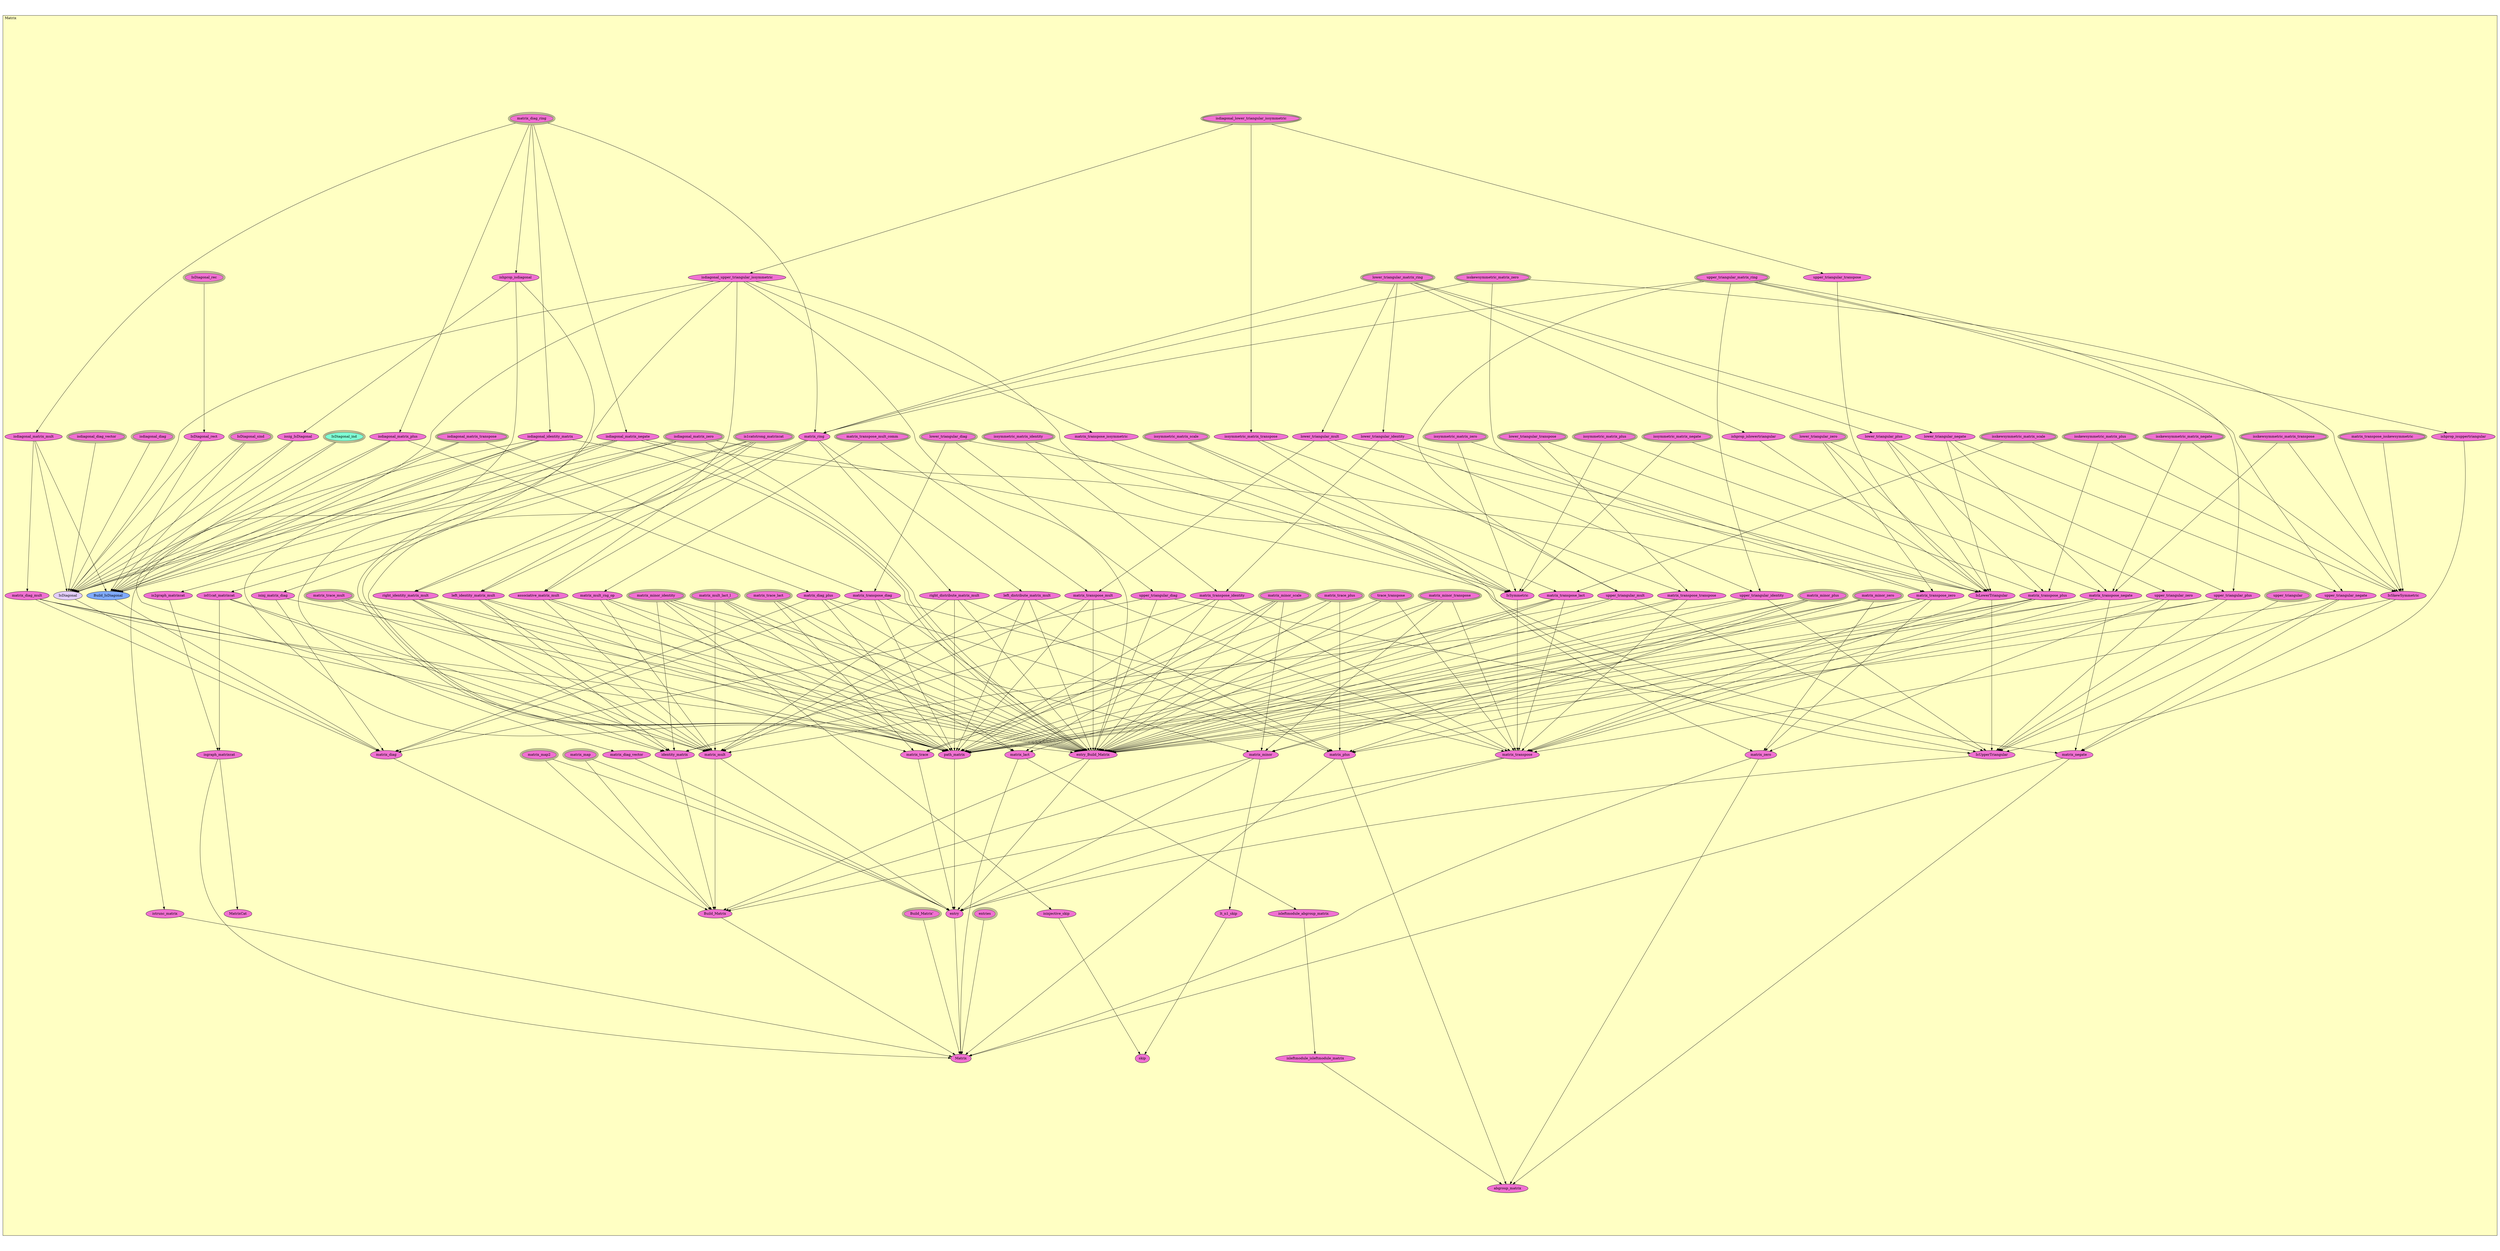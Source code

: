 digraph HoTT_Algebra_Rings_Matrix {
  graph [ratio=0.5]
  node [style=filled]
Matrix_is1catstrong_matrixcat [label="is1catstrong_matrixcat", URL=<Matrix.html#is1catstrong_matrixcat>, peripheries=3, fillcolor="#F070D1"] ;
Matrix_is2graph_matrixcat [label="is2graph_matrixcat", URL=<Matrix.html#is2graph_matrixcat>, fillcolor="#F070D1"] ;
Matrix_is01cat_matrixcat [label="is01cat_matrixcat", URL=<Matrix.html#is01cat_matrixcat>, fillcolor="#F070D1"] ;
Matrix_isgraph_matrixcat [label="isgraph_matrixcat", URL=<Matrix.html#isgraph_matrixcat>, fillcolor="#F070D1"] ;
Matrix_MatrixCat [label="MatrixCat", URL=<Matrix.html#MatrixCat>, fillcolor="#F070D1"] ;
Matrix_isskewsymmetric_matrix_plus [label="isskewsymmetric_matrix_plus", URL=<Matrix.html#isskewsymmetric_matrix_plus>, peripheries=3, fillcolor="#F070D1"] ;
Matrix_isskewsymmetric_matrix_transpose [label="isskewsymmetric_matrix_transpose", URL=<Matrix.html#isskewsymmetric_matrix_transpose>, peripheries=3, fillcolor="#F070D1"] ;
Matrix_isskewsymmetric_matrix_scale [label="isskewsymmetric_matrix_scale", URL=<Matrix.html#isskewsymmetric_matrix_scale>, peripheries=3, fillcolor="#F070D1"] ;
Matrix_isskewsymmetric_matrix_negate [label="isskewsymmetric_matrix_negate", URL=<Matrix.html#isskewsymmetric_matrix_negate>, peripheries=3, fillcolor="#F070D1"] ;
Matrix_isskewsymmetric_matrix_zero [label="isskewsymmetric_matrix_zero", URL=<Matrix.html#isskewsymmetric_matrix_zero>, peripheries=3, fillcolor="#F070D1"] ;
Matrix_matrix_transpose_isskewsymmetric [label="matrix_transpose_isskewsymmetric", URL=<Matrix.html#matrix_transpose_isskewsymmetric>, peripheries=3, fillcolor="#F070D1"] ;
Matrix_IsSkewSymmetric [label="IsSkewSymmetric", URL=<Matrix.html#IsSkewSymmetric>, fillcolor="#F070D1"] ;
Matrix_isdiagonal_lower_triangular_issymmetric [label="isdiagonal_lower_triangular_issymmetric", URL=<Matrix.html#isdiagonal_lower_triangular_issymmetric>, peripheries=3, fillcolor="#F070D1"] ;
Matrix_isdiagonal_upper_triangular_issymmetric [label="isdiagonal_upper_triangular_issymmetric", URL=<Matrix.html#isdiagonal_upper_triangular_issymmetric>, fillcolor="#F070D1"] ;
Matrix_issymmetric_matrix_transpose [label="issymmetric_matrix_transpose", URL=<Matrix.html#issymmetric_matrix_transpose>, fillcolor="#F070D1"] ;
Matrix_issymmetric_matrix_scale [label="issymmetric_matrix_scale", URL=<Matrix.html#issymmetric_matrix_scale>, peripheries=3, fillcolor="#F070D1"] ;
Matrix_issymmetric_matrix_negate [label="issymmetric_matrix_negate", URL=<Matrix.html#issymmetric_matrix_negate>, peripheries=3, fillcolor="#F070D1"] ;
Matrix_issymmetric_matrix_plus [label="issymmetric_matrix_plus", URL=<Matrix.html#issymmetric_matrix_plus>, peripheries=3, fillcolor="#F070D1"] ;
Matrix_issymmetric_matrix_identity [label="issymmetric_matrix_identity", URL=<Matrix.html#issymmetric_matrix_identity>, peripheries=3, fillcolor="#F070D1"] ;
Matrix_issymmetric_matrix_zero [label="issymmetric_matrix_zero", URL=<Matrix.html#issymmetric_matrix_zero>, peripheries=3, fillcolor="#F070D1"] ;
Matrix_matrix_transpose_issymmetric [label="matrix_transpose_issymmetric", URL=<Matrix.html#matrix_transpose_issymmetric>, fillcolor="#F070D1"] ;
Matrix_IsSymmetric [label="IsSymmetric", URL=<Matrix.html#IsSymmetric>, fillcolor="#F070D1"] ;
Matrix_lower_triangular_matrix_ring [label="lower_triangular_matrix_ring", URL=<Matrix.html#lower_triangular_matrix_ring>, peripheries=3, fillcolor="#F070D1"] ;
Matrix_upper_triangular_matrix_ring [label="upper_triangular_matrix_ring", URL=<Matrix.html#upper_triangular_matrix_ring>, peripheries=3, fillcolor="#F070D1"] ;
Matrix_lower_triangular_diag [label="lower_triangular_diag", URL=<Matrix.html#lower_triangular_diag>, peripheries=3, fillcolor="#F070D1"] ;
Matrix_upper_triangular_diag [label="upper_triangular_diag", URL=<Matrix.html#upper_triangular_diag>, fillcolor="#F070D1"] ;
Matrix_lower_triangular_identity [label="lower_triangular_identity", URL=<Matrix.html#lower_triangular_identity>, fillcolor="#F070D1"] ;
Matrix_upper_triangular_identity [label="upper_triangular_identity", URL=<Matrix.html#upper_triangular_identity>, fillcolor="#F070D1"] ;
Matrix_lower_triangular_zero [label="lower_triangular_zero", URL=<Matrix.html#lower_triangular_zero>, peripheries=3, fillcolor="#F070D1"] ;
Matrix_upper_triangular_zero [label="upper_triangular_zero", URL=<Matrix.html#upper_triangular_zero>, fillcolor="#F070D1"] ;
Matrix_lower_triangular_mult [label="lower_triangular_mult", URL=<Matrix.html#lower_triangular_mult>, fillcolor="#F070D1"] ;
Matrix_upper_triangular_mult [label="upper_triangular_mult", URL=<Matrix.html#upper_triangular_mult>, fillcolor="#F070D1"] ;
Matrix_lower_triangular_negate [label="lower_triangular_negate", URL=<Matrix.html#lower_triangular_negate>, fillcolor="#F070D1"] ;
Matrix_upper_triangular_negate [label="upper_triangular_negate", URL=<Matrix.html#upper_triangular_negate>, fillcolor="#F070D1"] ;
Matrix_lower_triangular_plus [label="lower_triangular_plus", URL=<Matrix.html#lower_triangular_plus>, fillcolor="#F070D1"] ;
Matrix_upper_triangular_plus [label="upper_triangular_plus", URL=<Matrix.html#upper_triangular_plus>, fillcolor="#F070D1"] ;
Matrix_lower_triangular_transpose [label="lower_triangular_transpose", URL=<Matrix.html#lower_triangular_transpose>, peripheries=3, fillcolor="#F070D1"] ;
Matrix_ishprop_islowertriangular [label="ishprop_islowertriangular", URL=<Matrix.html#ishprop_islowertriangular>, fillcolor="#F070D1"] ;
Matrix_upper_triangular_transpose [label="upper_triangular_transpose", URL=<Matrix.html#upper_triangular_transpose>, fillcolor="#F070D1"] ;
Matrix_IsLowerTriangular [label="IsLowerTriangular", URL=<Matrix.html#IsLowerTriangular>, fillcolor="#F070D1"] ;
Matrix_ishprop_isuppertriangular [label="ishprop_isuppertriangular", URL=<Matrix.html#ishprop_isuppertriangular>, fillcolor="#F070D1"] ;
Matrix_upper_triangular [label="upper_triangular", URL=<Matrix.html#upper_triangular>, peripheries=3, fillcolor="#F070D1"] ;
Matrix_IsUpperTriangular [label="IsUpperTriangular", URL=<Matrix.html#IsUpperTriangular>, fillcolor="#F070D1"] ;
Matrix_matrix_minor_transpose [label="matrix_minor_transpose", URL=<Matrix.html#matrix_minor_transpose>, peripheries=3, fillcolor="#F070D1"] ;
Matrix_matrix_minor_scale [label="matrix_minor_scale", URL=<Matrix.html#matrix_minor_scale>, peripheries=3, fillcolor="#F070D1"] ;
Matrix_matrix_minor_plus [label="matrix_minor_plus", URL=<Matrix.html#matrix_minor_plus>, peripheries=3, fillcolor="#F070D1"] ;
Matrix_matrix_minor_identity [label="matrix_minor_identity", URL=<Matrix.html#matrix_minor_identity>, peripheries=3, fillcolor="#F070D1"] ;
Matrix_matrix_minor_zero [label="matrix_minor_zero", URL=<Matrix.html#matrix_minor_zero>, peripheries=3, fillcolor="#F070D1"] ;
Matrix_matrix_minor [label="matrix_minor", URL=<Matrix.html#matrix_minor>, fillcolor="#F070D1"] ;
Matrix_lt_n1_skip [label="lt_n1_skip", URL=<Matrix.html#lt_n1_skip>, fillcolor="#F070D1"] ;
Matrix_isinjective_skip [label="isinjective_skip", URL=<Matrix.html#isinjective_skip>, fillcolor="#F070D1"] ;
Matrix_skip [label="skip", URL=<Matrix.html#skip>, fillcolor="#F070D1"] ;
Matrix_trace_transpose [label="trace_transpose", URL=<Matrix.html#trace_transpose>, peripheries=3, fillcolor="#F070D1"] ;
Matrix_matrix_trace_mult [label="matrix_trace_mult", URL=<Matrix.html#matrix_trace_mult>, peripheries=3, fillcolor="#F070D1"] ;
Matrix_matrix_trace_lact [label="matrix_trace_lact", URL=<Matrix.html#matrix_trace_lact>, peripheries=3, fillcolor="#F070D1"] ;
Matrix_matrix_trace_plus [label="matrix_trace_plus", URL=<Matrix.html#matrix_trace_plus>, peripheries=3, fillcolor="#F070D1"] ;
Matrix_matrix_trace [label="matrix_trace", URL=<Matrix.html#matrix_trace>, fillcolor="#F070D1"] ;
Matrix_matrix_diag_ring [label="matrix_diag_ring", URL=<Matrix.html#matrix_diag_ring>, peripheries=3, fillcolor="#F070D1"] ;
Matrix_matrix_diag_vector [label="matrix_diag_vector", URL=<Matrix.html#matrix_diag_vector>, fillcolor="#F070D1"] ;
Matrix_isdiagonal_matrix_transpose [label="isdiagonal_matrix_transpose", URL=<Matrix.html#isdiagonal_matrix_transpose>, peripheries=3, fillcolor="#F070D1"] ;
Matrix_isdiagonal_matrix_mult [label="isdiagonal_matrix_mult", URL=<Matrix.html#isdiagonal_matrix_mult>, fillcolor="#F070D1"] ;
Matrix_isdiagonal_matrix_negate [label="isdiagonal_matrix_negate", URL=<Matrix.html#isdiagonal_matrix_negate>, fillcolor="#F070D1"] ;
Matrix_isdiagonal_matrix_plus [label="isdiagonal_matrix_plus", URL=<Matrix.html#isdiagonal_matrix_plus>, fillcolor="#F070D1"] ;
Matrix_isdiagonal_identity_matrix [label="isdiagonal_identity_matrix", URL=<Matrix.html#isdiagonal_identity_matrix>, fillcolor="#F070D1"] ;
Matrix_isdiagonal_matrix_zero [label="isdiagonal_matrix_zero", URL=<Matrix.html#isdiagonal_matrix_zero>, peripheries=3, fillcolor="#F070D1"] ;
Matrix_ishprop_isdiagonal [label="ishprop_isdiagonal", URL=<Matrix.html#ishprop_isdiagonal>, fillcolor="#F070D1"] ;
Matrix_issig_IsDiagonal [label="issig_IsDiagonal", URL=<Matrix.html#issig_IsDiagonal>, fillcolor="#F070D1"] ;
Matrix_isdiagonal_diag [label="isdiagonal_diag", URL=<Matrix.html#isdiagonal_diag>, peripheries=3, fillcolor="#F070D1"] ;
Matrix_isdiagonal_diag_vector [label="isdiagonal_diag_vector", URL=<Matrix.html#isdiagonal_diag_vector>, peripheries=3, fillcolor="#F070D1"] ;
Matrix_IsDiagonal_sind [label="IsDiagonal_sind", URL=<Matrix.html#IsDiagonal_sind>, peripheries=3, fillcolor="#F070D1"] ;
Matrix_IsDiagonal_rec [label="IsDiagonal_rec", URL=<Matrix.html#IsDiagonal_rec>, peripheries=3, fillcolor="#F070D1"] ;
Matrix_IsDiagonal_ind [label="IsDiagonal_ind", URL=<Matrix.html#IsDiagonal_ind>, peripheries=3, fillcolor="#7FFFD4"] ;
Matrix_IsDiagonal_rect [label="IsDiagonal_rect", URL=<Matrix.html#IsDiagonal_rect>, fillcolor="#F070D1"] ;
Matrix_Build_IsDiagonal [label="Build_IsDiagonal", URL=<Matrix.html#Build_IsDiagonal>, fillcolor="#7FAAFF"] ;
Matrix_IsDiagonal [label="IsDiagonal", URL=<Matrix.html#IsDiagonal>, fillcolor="#E2CDFA"] ;
Matrix_isinj_matrix_diag [label="isinj_matrix_diag", URL=<Matrix.html#isinj_matrix_diag>, fillcolor="#F070D1"] ;
Matrix_matrix_transpose_diag [label="matrix_transpose_diag", URL=<Matrix.html#matrix_transpose_diag>, fillcolor="#F070D1"] ;
Matrix_matrix_diag_mult [label="matrix_diag_mult", URL=<Matrix.html#matrix_diag_mult>, fillcolor="#F070D1"] ;
Matrix_matrix_diag_plus [label="matrix_diag_plus", URL=<Matrix.html#matrix_diag_plus>, fillcolor="#F070D1"] ;
Matrix_matrix_diag [label="matrix_diag", URL=<Matrix.html#matrix_diag>, fillcolor="#F070D1"] ;
Matrix_matrix_transpose_identity [label="matrix_transpose_identity", URL=<Matrix.html#matrix_transpose_identity>, fillcolor="#F070D1"] ;
Matrix_matrix_transpose_zero [label="matrix_transpose_zero", URL=<Matrix.html#matrix_transpose_zero>, fillcolor="#F070D1"] ;
Matrix_matrix_transpose_mult_comm [label="matrix_transpose_mult_comm", URL=<Matrix.html#matrix_transpose_mult_comm>, peripheries=3, fillcolor="#F070D1"] ;
Matrix_matrix_transpose_mult [label="matrix_transpose_mult", URL=<Matrix.html#matrix_transpose_mult>, fillcolor="#F070D1"] ;
Matrix_matrix_transpose_negate [label="matrix_transpose_negate", URL=<Matrix.html#matrix_transpose_negate>, fillcolor="#F070D1"] ;
Matrix_matrix_transpose_lact [label="matrix_transpose_lact", URL=<Matrix.html#matrix_transpose_lact>, fillcolor="#F070D1"] ;
Matrix_matrix_transpose_plus [label="matrix_transpose_plus", URL=<Matrix.html#matrix_transpose_plus>, fillcolor="#F070D1"] ;
Matrix_matrix_transpose_transpose [label="matrix_transpose_transpose", URL=<Matrix.html#matrix_transpose_transpose>, fillcolor="#F070D1"] ;
Matrix_matrix_transpose [label="matrix_transpose", URL=<Matrix.html#matrix_transpose>, fillcolor="#F070D1"] ;
Matrix_matrix_mult_rng_op [label="matrix_mult_rng_op", URL=<Matrix.html#matrix_mult_rng_op>, fillcolor="#F070D1"] ;
Matrix_matrix_mult_lact_l [label="matrix_mult_lact_l", URL=<Matrix.html#matrix_mult_lact_l>, peripheries=3, fillcolor="#F070D1"] ;
Matrix_matrix_ring [label="matrix_ring", URL=<Matrix.html#matrix_ring>, fillcolor="#F070D1"] ;
Matrix_right_identity_matrix_mult [label="right_identity_matrix_mult", URL=<Matrix.html#right_identity_matrix_mult>, fillcolor="#F070D1"] ;
Matrix_left_identity_matrix_mult [label="left_identity_matrix_mult", URL=<Matrix.html#left_identity_matrix_mult>, fillcolor="#F070D1"] ;
Matrix_right_distribute_matrix_mult [label="right_distribute_matrix_mult", URL=<Matrix.html#right_distribute_matrix_mult>, fillcolor="#F070D1"] ;
Matrix_left_distribute_matrix_mult [label="left_distribute_matrix_mult", URL=<Matrix.html#left_distribute_matrix_mult>, fillcolor="#F070D1"] ;
Matrix_associative_matrix_mult [label="associative_matrix_mult", URL=<Matrix.html#associative_matrix_mult>, fillcolor="#F070D1"] ;
Matrix_identity_matrix [label="identity_matrix", URL=<Matrix.html#identity_matrix>, fillcolor="#F070D1"] ;
Matrix_matrix_mult [label="matrix_mult", URL=<Matrix.html#matrix_mult>, fillcolor="#F070D1"] ;
Matrix_matrix_lact [label="matrix_lact", URL=<Matrix.html#matrix_lact>, fillcolor="#F070D1"] ;
Matrix_isleftmodule_abgroup_matrix [label="isleftmodule_abgroup_matrix", URL=<Matrix.html#isleftmodule_abgroup_matrix>, fillcolor="#F070D1"] ;
Matrix_isleftmodule_isleftmodule_matrix [label="isleftmodule_isleftmodule_matrix", URL=<Matrix.html#isleftmodule_isleftmodule_matrix>, fillcolor="#F070D1"] ;
Matrix_matrix_negate [label="matrix_negate", URL=<Matrix.html#matrix_negate>, fillcolor="#F070D1"] ;
Matrix_matrix_zero [label="matrix_zero", URL=<Matrix.html#matrix_zero>, fillcolor="#F070D1"] ;
Matrix_matrix_plus [label="matrix_plus", URL=<Matrix.html#matrix_plus>, fillcolor="#F070D1"] ;
Matrix_abgroup_matrix [label="abgroup_matrix", URL=<Matrix.html#abgroup_matrix>, fillcolor="#F070D1"] ;
Matrix_path_matrix [label="path_matrix", URL=<Matrix.html#path_matrix>, fillcolor="#F070D1"] ;
Matrix_entry_Build_Matrix [label="entry_Build_Matrix", URL=<Matrix.html#entry_Build_Matrix>, fillcolor="#F070D1"] ;
Matrix_matrix_map2 [label="matrix_map2", URL=<Matrix.html#matrix_map2>, peripheries=3, fillcolor="#F070D1"] ;
Matrix_matrix_map [label="matrix_map", URL=<Matrix.html#matrix_map>, peripheries=3, fillcolor="#F070D1"] ;
Matrix_entry [label="entry", URL=<Matrix.html#entry>, fillcolor="#F070D1"] ;
Matrix_entries [label="entries", URL=<Matrix.html#entries>, peripheries=3, fillcolor="#F070D1"] ;
Matrix_Build_Matrix_ [label="Build_Matrix'", URL=<Matrix.html#Build_Matrix'>, peripheries=3, fillcolor="#F070D1"] ;
Matrix_Build_Matrix [label="Build_Matrix", URL=<Matrix.html#Build_Matrix>, fillcolor="#F070D1"] ;
Matrix_istrunc_matrix [label="istrunc_matrix", URL=<Matrix.html#istrunc_matrix>, fillcolor="#F070D1"] ;
Matrix_Matrix [label="Matrix", URL=<Matrix.html#Matrix>, fillcolor="#F070D1"] ;
  Matrix_is1catstrong_matrixcat -> Matrix_is2graph_matrixcat [] ;
  Matrix_is1catstrong_matrixcat -> Matrix_is01cat_matrixcat [] ;
  Matrix_is1catstrong_matrixcat -> Matrix_right_identity_matrix_mult [] ;
  Matrix_is1catstrong_matrixcat -> Matrix_left_identity_matrix_mult [] ;
  Matrix_is1catstrong_matrixcat -> Matrix_associative_matrix_mult [] ;
  Matrix_is2graph_matrixcat -> Matrix_isgraph_matrixcat [] ;
  Matrix_is01cat_matrixcat -> Matrix_isgraph_matrixcat [] ;
  Matrix_is01cat_matrixcat -> Matrix_identity_matrix [] ;
  Matrix_is01cat_matrixcat -> Matrix_matrix_mult [] ;
  Matrix_isgraph_matrixcat -> Matrix_MatrixCat [] ;
  Matrix_isgraph_matrixcat -> Matrix_Matrix [] ;
  Matrix_isskewsymmetric_matrix_plus -> Matrix_IsSkewSymmetric [] ;
  Matrix_isskewsymmetric_matrix_plus -> Matrix_matrix_transpose_plus [] ;
  Matrix_isskewsymmetric_matrix_transpose -> Matrix_IsSkewSymmetric [] ;
  Matrix_isskewsymmetric_matrix_transpose -> Matrix_matrix_transpose_negate [] ;
  Matrix_isskewsymmetric_matrix_scale -> Matrix_IsSkewSymmetric [] ;
  Matrix_isskewsymmetric_matrix_scale -> Matrix_matrix_transpose_lact [] ;
  Matrix_isskewsymmetric_matrix_negate -> Matrix_IsSkewSymmetric [] ;
  Matrix_isskewsymmetric_matrix_negate -> Matrix_matrix_transpose_negate [] ;
  Matrix_isskewsymmetric_matrix_zero -> Matrix_IsSkewSymmetric [] ;
  Matrix_isskewsymmetric_matrix_zero -> Matrix_matrix_transpose_zero [] ;
  Matrix_isskewsymmetric_matrix_zero -> Matrix_matrix_ring [] ;
  Matrix_matrix_transpose_isskewsymmetric -> Matrix_IsSkewSymmetric [] ;
  Matrix_IsSkewSymmetric -> Matrix_matrix_transpose [] ;
  Matrix_IsSkewSymmetric -> Matrix_matrix_negate [] ;
  Matrix_isdiagonal_lower_triangular_issymmetric -> Matrix_isdiagonal_upper_triangular_issymmetric [] ;
  Matrix_isdiagonal_lower_triangular_issymmetric -> Matrix_issymmetric_matrix_transpose [] ;
  Matrix_isdiagonal_lower_triangular_issymmetric -> Matrix_upper_triangular_transpose [] ;
  Matrix_isdiagonal_upper_triangular_issymmetric -> Matrix_matrix_transpose_issymmetric [] ;
  Matrix_isdiagonal_upper_triangular_issymmetric -> Matrix_IsUpperTriangular [] ;
  Matrix_isdiagonal_upper_triangular_issymmetric -> Matrix_matrix_diag_vector [] ;
  Matrix_isdiagonal_upper_triangular_issymmetric -> Matrix_Build_IsDiagonal [] ;
  Matrix_isdiagonal_upper_triangular_issymmetric -> Matrix_IsDiagonal [] ;
  Matrix_isdiagonal_upper_triangular_issymmetric -> Matrix_path_matrix [] ;
  Matrix_isdiagonal_upper_triangular_issymmetric -> Matrix_entry_Build_Matrix [] ;
  Matrix_issymmetric_matrix_transpose -> Matrix_IsSymmetric [] ;
  Matrix_issymmetric_matrix_transpose -> Matrix_matrix_transpose_transpose [] ;
  Matrix_issymmetric_matrix_scale -> Matrix_IsSymmetric [] ;
  Matrix_issymmetric_matrix_scale -> Matrix_matrix_transpose_lact [] ;
  Matrix_issymmetric_matrix_negate -> Matrix_IsSymmetric [] ;
  Matrix_issymmetric_matrix_negate -> Matrix_matrix_transpose_negate [] ;
  Matrix_issymmetric_matrix_plus -> Matrix_IsSymmetric [] ;
  Matrix_issymmetric_matrix_plus -> Matrix_matrix_transpose_plus [] ;
  Matrix_issymmetric_matrix_identity -> Matrix_IsSymmetric [] ;
  Matrix_issymmetric_matrix_identity -> Matrix_matrix_transpose_identity [] ;
  Matrix_issymmetric_matrix_zero -> Matrix_IsSymmetric [] ;
  Matrix_issymmetric_matrix_zero -> Matrix_matrix_transpose_zero [] ;
  Matrix_matrix_transpose_issymmetric -> Matrix_IsSymmetric [] ;
  Matrix_IsSymmetric -> Matrix_matrix_transpose [] ;
  Matrix_lower_triangular_matrix_ring -> Matrix_lower_triangular_identity [] ;
  Matrix_lower_triangular_matrix_ring -> Matrix_lower_triangular_mult [] ;
  Matrix_lower_triangular_matrix_ring -> Matrix_lower_triangular_negate [] ;
  Matrix_lower_triangular_matrix_ring -> Matrix_lower_triangular_plus [] ;
  Matrix_lower_triangular_matrix_ring -> Matrix_ishprop_islowertriangular [] ;
  Matrix_lower_triangular_matrix_ring -> Matrix_matrix_ring [] ;
  Matrix_upper_triangular_matrix_ring -> Matrix_upper_triangular_identity [] ;
  Matrix_upper_triangular_matrix_ring -> Matrix_upper_triangular_mult [] ;
  Matrix_upper_triangular_matrix_ring -> Matrix_upper_triangular_negate [] ;
  Matrix_upper_triangular_matrix_ring -> Matrix_upper_triangular_plus [] ;
  Matrix_upper_triangular_matrix_ring -> Matrix_ishprop_isuppertriangular [] ;
  Matrix_upper_triangular_matrix_ring -> Matrix_matrix_ring [] ;
  Matrix_lower_triangular_diag -> Matrix_upper_triangular_diag [] ;
  Matrix_lower_triangular_diag -> Matrix_IsLowerTriangular [] ;
  Matrix_lower_triangular_diag -> Matrix_matrix_transpose_diag [] ;
  Matrix_upper_triangular_diag -> Matrix_IsUpperTriangular [] ;
  Matrix_upper_triangular_diag -> Matrix_matrix_diag [] ;
  Matrix_upper_triangular_diag -> Matrix_entry_Build_Matrix [] ;
  Matrix_lower_triangular_identity -> Matrix_upper_triangular_identity [] ;
  Matrix_lower_triangular_identity -> Matrix_IsLowerTriangular [] ;
  Matrix_lower_triangular_identity -> Matrix_matrix_transpose_identity [] ;
  Matrix_upper_triangular_identity -> Matrix_IsUpperTriangular [] ;
  Matrix_upper_triangular_identity -> Matrix_identity_matrix [] ;
  Matrix_upper_triangular_identity -> Matrix_entry_Build_Matrix [] ;
  Matrix_lower_triangular_zero -> Matrix_upper_triangular_zero [] ;
  Matrix_lower_triangular_zero -> Matrix_IsLowerTriangular [] ;
  Matrix_lower_triangular_zero -> Matrix_matrix_transpose_zero [] ;
  Matrix_upper_triangular_zero -> Matrix_IsUpperTriangular [] ;
  Matrix_upper_triangular_zero -> Matrix_matrix_zero [] ;
  Matrix_upper_triangular_zero -> Matrix_entry_Build_Matrix [] ;
  Matrix_lower_triangular_mult -> Matrix_upper_triangular_mult [] ;
  Matrix_lower_triangular_mult -> Matrix_IsLowerTriangular [] ;
  Matrix_lower_triangular_mult -> Matrix_matrix_transpose_mult [] ;
  Matrix_upper_triangular_mult -> Matrix_IsUpperTriangular [] ;
  Matrix_upper_triangular_mult -> Matrix_matrix_mult [] ;
  Matrix_upper_triangular_mult -> Matrix_entry_Build_Matrix [] ;
  Matrix_lower_triangular_negate -> Matrix_upper_triangular_negate [] ;
  Matrix_lower_triangular_negate -> Matrix_IsLowerTriangular [] ;
  Matrix_lower_triangular_negate -> Matrix_matrix_transpose_negate [] ;
  Matrix_upper_triangular_negate -> Matrix_IsUpperTriangular [] ;
  Matrix_upper_triangular_negate -> Matrix_matrix_negate [] ;
  Matrix_upper_triangular_negate -> Matrix_entry_Build_Matrix [] ;
  Matrix_lower_triangular_plus -> Matrix_upper_triangular_plus [] ;
  Matrix_lower_triangular_plus -> Matrix_IsLowerTriangular [] ;
  Matrix_lower_triangular_plus -> Matrix_matrix_transpose_plus [] ;
  Matrix_upper_triangular_plus -> Matrix_IsUpperTriangular [] ;
  Matrix_upper_triangular_plus -> Matrix_matrix_plus [] ;
  Matrix_upper_triangular_plus -> Matrix_entry_Build_Matrix [] ;
  Matrix_lower_triangular_transpose -> Matrix_IsLowerTriangular [] ;
  Matrix_lower_triangular_transpose -> Matrix_matrix_transpose_transpose [] ;
  Matrix_ishprop_islowertriangular -> Matrix_IsLowerTriangular [] ;
  Matrix_upper_triangular_transpose -> Matrix_IsLowerTriangular [] ;
  Matrix_IsLowerTriangular -> Matrix_IsUpperTriangular [] ;
  Matrix_IsLowerTriangular -> Matrix_matrix_transpose [] ;
  Matrix_ishprop_isuppertriangular -> Matrix_IsUpperTriangular [] ;
  Matrix_upper_triangular -> Matrix_IsUpperTriangular [] ;
  Matrix_IsUpperTriangular -> Matrix_entry [] ;
  Matrix_matrix_minor_transpose -> Matrix_matrix_minor [] ;
  Matrix_matrix_minor_transpose -> Matrix_matrix_transpose [] ;
  Matrix_matrix_minor_transpose -> Matrix_path_matrix [] ;
  Matrix_matrix_minor_transpose -> Matrix_entry_Build_Matrix [] ;
  Matrix_matrix_minor_scale -> Matrix_matrix_minor [] ;
  Matrix_matrix_minor_scale -> Matrix_matrix_lact [] ;
  Matrix_matrix_minor_scale -> Matrix_path_matrix [] ;
  Matrix_matrix_minor_scale -> Matrix_entry_Build_Matrix [] ;
  Matrix_matrix_minor_plus -> Matrix_matrix_minor [] ;
  Matrix_matrix_minor_plus -> Matrix_matrix_plus [] ;
  Matrix_matrix_minor_plus -> Matrix_path_matrix [] ;
  Matrix_matrix_minor_plus -> Matrix_entry_Build_Matrix [] ;
  Matrix_matrix_minor_identity -> Matrix_matrix_minor [] ;
  Matrix_matrix_minor_identity -> Matrix_isinjective_skip [] ;
  Matrix_matrix_minor_identity -> Matrix_identity_matrix [] ;
  Matrix_matrix_minor_identity -> Matrix_path_matrix [] ;
  Matrix_matrix_minor_identity -> Matrix_entry_Build_Matrix [] ;
  Matrix_matrix_minor_zero -> Matrix_matrix_minor [] ;
  Matrix_matrix_minor_zero -> Matrix_matrix_zero [] ;
  Matrix_matrix_minor_zero -> Matrix_path_matrix [] ;
  Matrix_matrix_minor_zero -> Matrix_entry_Build_Matrix [] ;
  Matrix_matrix_minor -> Matrix_lt_n1_skip [] ;
  Matrix_matrix_minor -> Matrix_entry [] ;
  Matrix_matrix_minor -> Matrix_Build_Matrix [] ;
  Matrix_lt_n1_skip -> Matrix_skip [] ;
  Matrix_isinjective_skip -> Matrix_skip [] ;
  Matrix_trace_transpose -> Matrix_matrix_trace [] ;
  Matrix_trace_transpose -> Matrix_matrix_transpose [] ;
  Matrix_trace_transpose -> Matrix_entry_Build_Matrix [] ;
  Matrix_matrix_trace_mult -> Matrix_matrix_trace [] ;
  Matrix_matrix_trace_mult -> Matrix_matrix_mult [] ;
  Matrix_matrix_trace_mult -> Matrix_entry_Build_Matrix [] ;
  Matrix_matrix_trace_lact -> Matrix_matrix_trace [] ;
  Matrix_matrix_trace_lact -> Matrix_matrix_lact [] ;
  Matrix_matrix_trace_lact -> Matrix_entry_Build_Matrix [] ;
  Matrix_matrix_trace_plus -> Matrix_matrix_trace [] ;
  Matrix_matrix_trace_plus -> Matrix_matrix_plus [] ;
  Matrix_matrix_trace_plus -> Matrix_entry_Build_Matrix [] ;
  Matrix_matrix_trace -> Matrix_entry [] ;
  Matrix_matrix_diag_ring -> Matrix_isdiagonal_matrix_mult [] ;
  Matrix_matrix_diag_ring -> Matrix_isdiagonal_matrix_negate [] ;
  Matrix_matrix_diag_ring -> Matrix_isdiagonal_matrix_plus [] ;
  Matrix_matrix_diag_ring -> Matrix_isdiagonal_identity_matrix [] ;
  Matrix_matrix_diag_ring -> Matrix_ishprop_isdiagonal [] ;
  Matrix_matrix_diag_ring -> Matrix_matrix_ring [] ;
  Matrix_matrix_diag_vector -> Matrix_entry [] ;
  Matrix_isdiagonal_matrix_transpose -> Matrix_Build_IsDiagonal [] ;
  Matrix_isdiagonal_matrix_transpose -> Matrix_IsDiagonal [] ;
  Matrix_isdiagonal_matrix_transpose -> Matrix_matrix_transpose_diag [] ;
  Matrix_isdiagonal_matrix_mult -> Matrix_Build_IsDiagonal [] ;
  Matrix_isdiagonal_matrix_mult -> Matrix_IsDiagonal [] ;
  Matrix_isdiagonal_matrix_mult -> Matrix_matrix_diag_mult [] ;
  Matrix_isdiagonal_matrix_negate -> Matrix_Build_IsDiagonal [] ;
  Matrix_isdiagonal_matrix_negate -> Matrix_IsDiagonal [] ;
  Matrix_isdiagonal_matrix_negate -> Matrix_matrix_negate [] ;
  Matrix_isdiagonal_matrix_negate -> Matrix_path_matrix [] ;
  Matrix_isdiagonal_matrix_negate -> Matrix_entry_Build_Matrix [] ;
  Matrix_isdiagonal_matrix_plus -> Matrix_Build_IsDiagonal [] ;
  Matrix_isdiagonal_matrix_plus -> Matrix_IsDiagonal [] ;
  Matrix_isdiagonal_matrix_plus -> Matrix_matrix_diag_plus [] ;
  Matrix_isdiagonal_identity_matrix -> Matrix_Build_IsDiagonal [] ;
  Matrix_isdiagonal_identity_matrix -> Matrix_IsDiagonal [] ;
  Matrix_isdiagonal_identity_matrix -> Matrix_identity_matrix [] ;
  Matrix_isdiagonal_identity_matrix -> Matrix_path_matrix [] ;
  Matrix_isdiagonal_identity_matrix -> Matrix_entry_Build_Matrix [] ;
  Matrix_isdiagonal_matrix_zero -> Matrix_Build_IsDiagonal [] ;
  Matrix_isdiagonal_matrix_zero -> Matrix_IsDiagonal [] ;
  Matrix_isdiagonal_matrix_zero -> Matrix_matrix_zero [] ;
  Matrix_isdiagonal_matrix_zero -> Matrix_path_matrix [] ;
  Matrix_isdiagonal_matrix_zero -> Matrix_entry_Build_Matrix [] ;
  Matrix_ishprop_isdiagonal -> Matrix_issig_IsDiagonal [] ;
  Matrix_ishprop_isdiagonal -> Matrix_isinj_matrix_diag [] ;
  Matrix_ishprop_isdiagonal -> Matrix_istrunc_matrix [] ;
  Matrix_issig_IsDiagonal -> Matrix_Build_IsDiagonal [] ;
  Matrix_issig_IsDiagonal -> Matrix_IsDiagonal [] ;
  Matrix_isdiagonal_diag -> Matrix_IsDiagonal [] ;
  Matrix_isdiagonal_diag_vector -> Matrix_IsDiagonal [] ;
  Matrix_IsDiagonal_sind -> Matrix_Build_IsDiagonal [] ;
  Matrix_IsDiagonal_sind -> Matrix_IsDiagonal [] ;
  Matrix_IsDiagonal_rec -> Matrix_IsDiagonal_rect [] ;
  Matrix_IsDiagonal_ind -> Matrix_Build_IsDiagonal [] ;
  Matrix_IsDiagonal_ind -> Matrix_IsDiagonal [] ;
  Matrix_IsDiagonal_rect -> Matrix_Build_IsDiagonal [] ;
  Matrix_IsDiagonal_rect -> Matrix_IsDiagonal [] ;
  Matrix_Build_IsDiagonal -> Matrix_matrix_diag [] ;
  Matrix_IsDiagonal -> Matrix_matrix_diag [] ;
  Matrix_isinj_matrix_diag -> Matrix_matrix_diag [] ;
  Matrix_isinj_matrix_diag -> Matrix_entry_Build_Matrix [] ;
  Matrix_matrix_transpose_diag -> Matrix_matrix_diag [] ;
  Matrix_matrix_transpose_diag -> Matrix_matrix_transpose [] ;
  Matrix_matrix_transpose_diag -> Matrix_path_matrix [] ;
  Matrix_matrix_transpose_diag -> Matrix_entry_Build_Matrix [] ;
  Matrix_matrix_diag_mult -> Matrix_matrix_diag [] ;
  Matrix_matrix_diag_mult -> Matrix_matrix_mult [] ;
  Matrix_matrix_diag_mult -> Matrix_path_matrix [] ;
  Matrix_matrix_diag_mult -> Matrix_entry_Build_Matrix [] ;
  Matrix_matrix_diag_plus -> Matrix_matrix_diag [] ;
  Matrix_matrix_diag_plus -> Matrix_matrix_plus [] ;
  Matrix_matrix_diag_plus -> Matrix_path_matrix [] ;
  Matrix_matrix_diag_plus -> Matrix_entry_Build_Matrix [] ;
  Matrix_matrix_diag -> Matrix_Build_Matrix [] ;
  Matrix_matrix_transpose_identity -> Matrix_matrix_transpose [] ;
  Matrix_matrix_transpose_identity -> Matrix_identity_matrix [] ;
  Matrix_matrix_transpose_identity -> Matrix_path_matrix [] ;
  Matrix_matrix_transpose_identity -> Matrix_entry_Build_Matrix [] ;
  Matrix_matrix_transpose_zero -> Matrix_matrix_transpose [] ;
  Matrix_matrix_transpose_zero -> Matrix_matrix_zero [] ;
  Matrix_matrix_transpose_zero -> Matrix_path_matrix [] ;
  Matrix_matrix_transpose_zero -> Matrix_entry_Build_Matrix [] ;
  Matrix_matrix_transpose_mult_comm -> Matrix_matrix_transpose_mult [] ;
  Matrix_matrix_transpose_mult_comm -> Matrix_matrix_mult_rng_op [] ;
  Matrix_matrix_transpose_mult -> Matrix_matrix_transpose [] ;
  Matrix_matrix_transpose_mult -> Matrix_matrix_mult [] ;
  Matrix_matrix_transpose_mult -> Matrix_path_matrix [] ;
  Matrix_matrix_transpose_mult -> Matrix_entry_Build_Matrix [] ;
  Matrix_matrix_transpose_negate -> Matrix_matrix_transpose [] ;
  Matrix_matrix_transpose_negate -> Matrix_matrix_negate [] ;
  Matrix_matrix_transpose_negate -> Matrix_path_matrix [] ;
  Matrix_matrix_transpose_negate -> Matrix_entry_Build_Matrix [] ;
  Matrix_matrix_transpose_lact -> Matrix_matrix_transpose [] ;
  Matrix_matrix_transpose_lact -> Matrix_matrix_lact [] ;
  Matrix_matrix_transpose_lact -> Matrix_path_matrix [] ;
  Matrix_matrix_transpose_lact -> Matrix_entry_Build_Matrix [] ;
  Matrix_matrix_transpose_plus -> Matrix_matrix_transpose [] ;
  Matrix_matrix_transpose_plus -> Matrix_matrix_plus [] ;
  Matrix_matrix_transpose_plus -> Matrix_path_matrix [] ;
  Matrix_matrix_transpose_plus -> Matrix_entry_Build_Matrix [] ;
  Matrix_matrix_transpose_transpose -> Matrix_matrix_transpose [] ;
  Matrix_matrix_transpose_transpose -> Matrix_path_matrix [] ;
  Matrix_matrix_transpose_transpose -> Matrix_entry_Build_Matrix [] ;
  Matrix_matrix_transpose -> Matrix_entry [] ;
  Matrix_matrix_transpose -> Matrix_Build_Matrix [] ;
  Matrix_matrix_mult_rng_op -> Matrix_matrix_mult [] ;
  Matrix_matrix_mult_rng_op -> Matrix_path_matrix [] ;
  Matrix_matrix_mult_rng_op -> Matrix_entry_Build_Matrix [] ;
  Matrix_matrix_mult_lact_l -> Matrix_matrix_mult [] ;
  Matrix_matrix_mult_lact_l -> Matrix_matrix_lact [] ;
  Matrix_matrix_mult_lact_l -> Matrix_path_matrix [] ;
  Matrix_matrix_mult_lact_l -> Matrix_entry_Build_Matrix [] ;
  Matrix_matrix_ring -> Matrix_right_identity_matrix_mult [] ;
  Matrix_matrix_ring -> Matrix_left_identity_matrix_mult [] ;
  Matrix_matrix_ring -> Matrix_right_distribute_matrix_mult [] ;
  Matrix_matrix_ring -> Matrix_left_distribute_matrix_mult [] ;
  Matrix_matrix_ring -> Matrix_associative_matrix_mult [] ;
  Matrix_right_identity_matrix_mult -> Matrix_identity_matrix [] ;
  Matrix_right_identity_matrix_mult -> Matrix_matrix_mult [] ;
  Matrix_right_identity_matrix_mult -> Matrix_path_matrix [] ;
  Matrix_right_identity_matrix_mult -> Matrix_entry_Build_Matrix [] ;
  Matrix_left_identity_matrix_mult -> Matrix_identity_matrix [] ;
  Matrix_left_identity_matrix_mult -> Matrix_matrix_mult [] ;
  Matrix_left_identity_matrix_mult -> Matrix_path_matrix [] ;
  Matrix_left_identity_matrix_mult -> Matrix_entry_Build_Matrix [] ;
  Matrix_right_distribute_matrix_mult -> Matrix_matrix_mult [] ;
  Matrix_right_distribute_matrix_mult -> Matrix_matrix_plus [] ;
  Matrix_right_distribute_matrix_mult -> Matrix_path_matrix [] ;
  Matrix_right_distribute_matrix_mult -> Matrix_entry_Build_Matrix [] ;
  Matrix_left_distribute_matrix_mult -> Matrix_matrix_mult [] ;
  Matrix_left_distribute_matrix_mult -> Matrix_matrix_plus [] ;
  Matrix_left_distribute_matrix_mult -> Matrix_path_matrix [] ;
  Matrix_left_distribute_matrix_mult -> Matrix_entry_Build_Matrix [] ;
  Matrix_associative_matrix_mult -> Matrix_matrix_mult [] ;
  Matrix_associative_matrix_mult -> Matrix_path_matrix [] ;
  Matrix_associative_matrix_mult -> Matrix_entry_Build_Matrix [] ;
  Matrix_identity_matrix -> Matrix_Build_Matrix [] ;
  Matrix_matrix_mult -> Matrix_entry [] ;
  Matrix_matrix_mult -> Matrix_Build_Matrix [] ;
  Matrix_matrix_lact -> Matrix_isleftmodule_abgroup_matrix [] ;
  Matrix_matrix_lact -> Matrix_Matrix [] ;
  Matrix_isleftmodule_abgroup_matrix -> Matrix_isleftmodule_isleftmodule_matrix [] ;
  Matrix_isleftmodule_isleftmodule_matrix -> Matrix_abgroup_matrix [] ;
  Matrix_matrix_negate -> Matrix_abgroup_matrix [] ;
  Matrix_matrix_negate -> Matrix_Matrix [] ;
  Matrix_matrix_zero -> Matrix_abgroup_matrix [] ;
  Matrix_matrix_zero -> Matrix_Matrix [] ;
  Matrix_matrix_plus -> Matrix_abgroup_matrix [] ;
  Matrix_matrix_plus -> Matrix_Matrix [] ;
  Matrix_path_matrix -> Matrix_entry [] ;
  Matrix_entry_Build_Matrix -> Matrix_entry [] ;
  Matrix_entry_Build_Matrix -> Matrix_Build_Matrix [] ;
  Matrix_matrix_map2 -> Matrix_entry [] ;
  Matrix_matrix_map2 -> Matrix_Build_Matrix [] ;
  Matrix_matrix_map -> Matrix_entry [] ;
  Matrix_matrix_map -> Matrix_Build_Matrix [] ;
  Matrix_entry -> Matrix_Matrix [] ;
  Matrix_entries -> Matrix_Matrix [] ;
  Matrix_Build_Matrix_ -> Matrix_Matrix [] ;
  Matrix_Build_Matrix -> Matrix_Matrix [] ;
  Matrix_istrunc_matrix -> Matrix_Matrix [] ;
subgraph cluster_Matrix { label="Matrix"; fillcolor="#FFFFC3"; labeljust=l; style=filled 
Matrix_Matrix; Matrix_istrunc_matrix; Matrix_Build_Matrix; Matrix_Build_Matrix_; Matrix_entries; Matrix_entry; Matrix_matrix_map; Matrix_matrix_map2; Matrix_entry_Build_Matrix; Matrix_path_matrix; Matrix_abgroup_matrix; Matrix_matrix_plus; Matrix_matrix_zero; Matrix_matrix_negate; Matrix_isleftmodule_isleftmodule_matrix; Matrix_isleftmodule_abgroup_matrix; Matrix_matrix_lact; Matrix_matrix_mult; Matrix_identity_matrix; Matrix_associative_matrix_mult; Matrix_left_distribute_matrix_mult; Matrix_right_distribute_matrix_mult; Matrix_left_identity_matrix_mult; Matrix_right_identity_matrix_mult; Matrix_matrix_ring; Matrix_matrix_mult_lact_l; Matrix_matrix_mult_rng_op; Matrix_matrix_transpose; Matrix_matrix_transpose_transpose; Matrix_matrix_transpose_plus; Matrix_matrix_transpose_lact; Matrix_matrix_transpose_negate; Matrix_matrix_transpose_mult; Matrix_matrix_transpose_mult_comm; Matrix_matrix_transpose_zero; Matrix_matrix_transpose_identity; Matrix_matrix_diag; Matrix_matrix_diag_plus; Matrix_matrix_diag_mult; Matrix_matrix_transpose_diag; Matrix_isinj_matrix_diag; Matrix_IsDiagonal; Matrix_Build_IsDiagonal; Matrix_IsDiagonal_rect; Matrix_IsDiagonal_ind; Matrix_IsDiagonal_rec; Matrix_IsDiagonal_sind; Matrix_isdiagonal_diag_vector; Matrix_isdiagonal_diag; Matrix_issig_IsDiagonal; Matrix_ishprop_isdiagonal; Matrix_isdiagonal_matrix_zero; Matrix_isdiagonal_identity_matrix; Matrix_isdiagonal_matrix_plus; Matrix_isdiagonal_matrix_negate; Matrix_isdiagonal_matrix_mult; Matrix_isdiagonal_matrix_transpose; Matrix_matrix_diag_vector; Matrix_matrix_diag_ring; Matrix_matrix_trace; Matrix_matrix_trace_plus; Matrix_matrix_trace_lact; Matrix_matrix_trace_mult; Matrix_trace_transpose; Matrix_skip; Matrix_isinjective_skip; Matrix_lt_n1_skip; Matrix_matrix_minor; Matrix_matrix_minor_zero; Matrix_matrix_minor_identity; Matrix_matrix_minor_plus; Matrix_matrix_minor_scale; Matrix_matrix_minor_transpose; Matrix_IsUpperTriangular; Matrix_upper_triangular; Matrix_ishprop_isuppertriangular; Matrix_IsLowerTriangular; Matrix_upper_triangular_transpose; Matrix_ishprop_islowertriangular; Matrix_lower_triangular_transpose; Matrix_upper_triangular_plus; Matrix_lower_triangular_plus; Matrix_upper_triangular_negate; Matrix_lower_triangular_negate; Matrix_upper_triangular_mult; Matrix_lower_triangular_mult; Matrix_upper_triangular_zero; Matrix_lower_triangular_zero; Matrix_upper_triangular_identity; Matrix_lower_triangular_identity; Matrix_upper_triangular_diag; Matrix_lower_triangular_diag; Matrix_upper_triangular_matrix_ring; Matrix_lower_triangular_matrix_ring; Matrix_IsSymmetric; Matrix_matrix_transpose_issymmetric; Matrix_issymmetric_matrix_zero; Matrix_issymmetric_matrix_identity; Matrix_issymmetric_matrix_plus; Matrix_issymmetric_matrix_negate; Matrix_issymmetric_matrix_scale; Matrix_issymmetric_matrix_transpose; Matrix_isdiagonal_upper_triangular_issymmetric; Matrix_isdiagonal_lower_triangular_issymmetric; Matrix_IsSkewSymmetric; Matrix_matrix_transpose_isskewsymmetric; Matrix_isskewsymmetric_matrix_zero; Matrix_isskewsymmetric_matrix_negate; Matrix_isskewsymmetric_matrix_scale; Matrix_isskewsymmetric_matrix_transpose; Matrix_isskewsymmetric_matrix_plus; Matrix_MatrixCat; Matrix_isgraph_matrixcat; Matrix_is01cat_matrixcat; Matrix_is2graph_matrixcat; Matrix_is1catstrong_matrixcat; };
} /* END */
